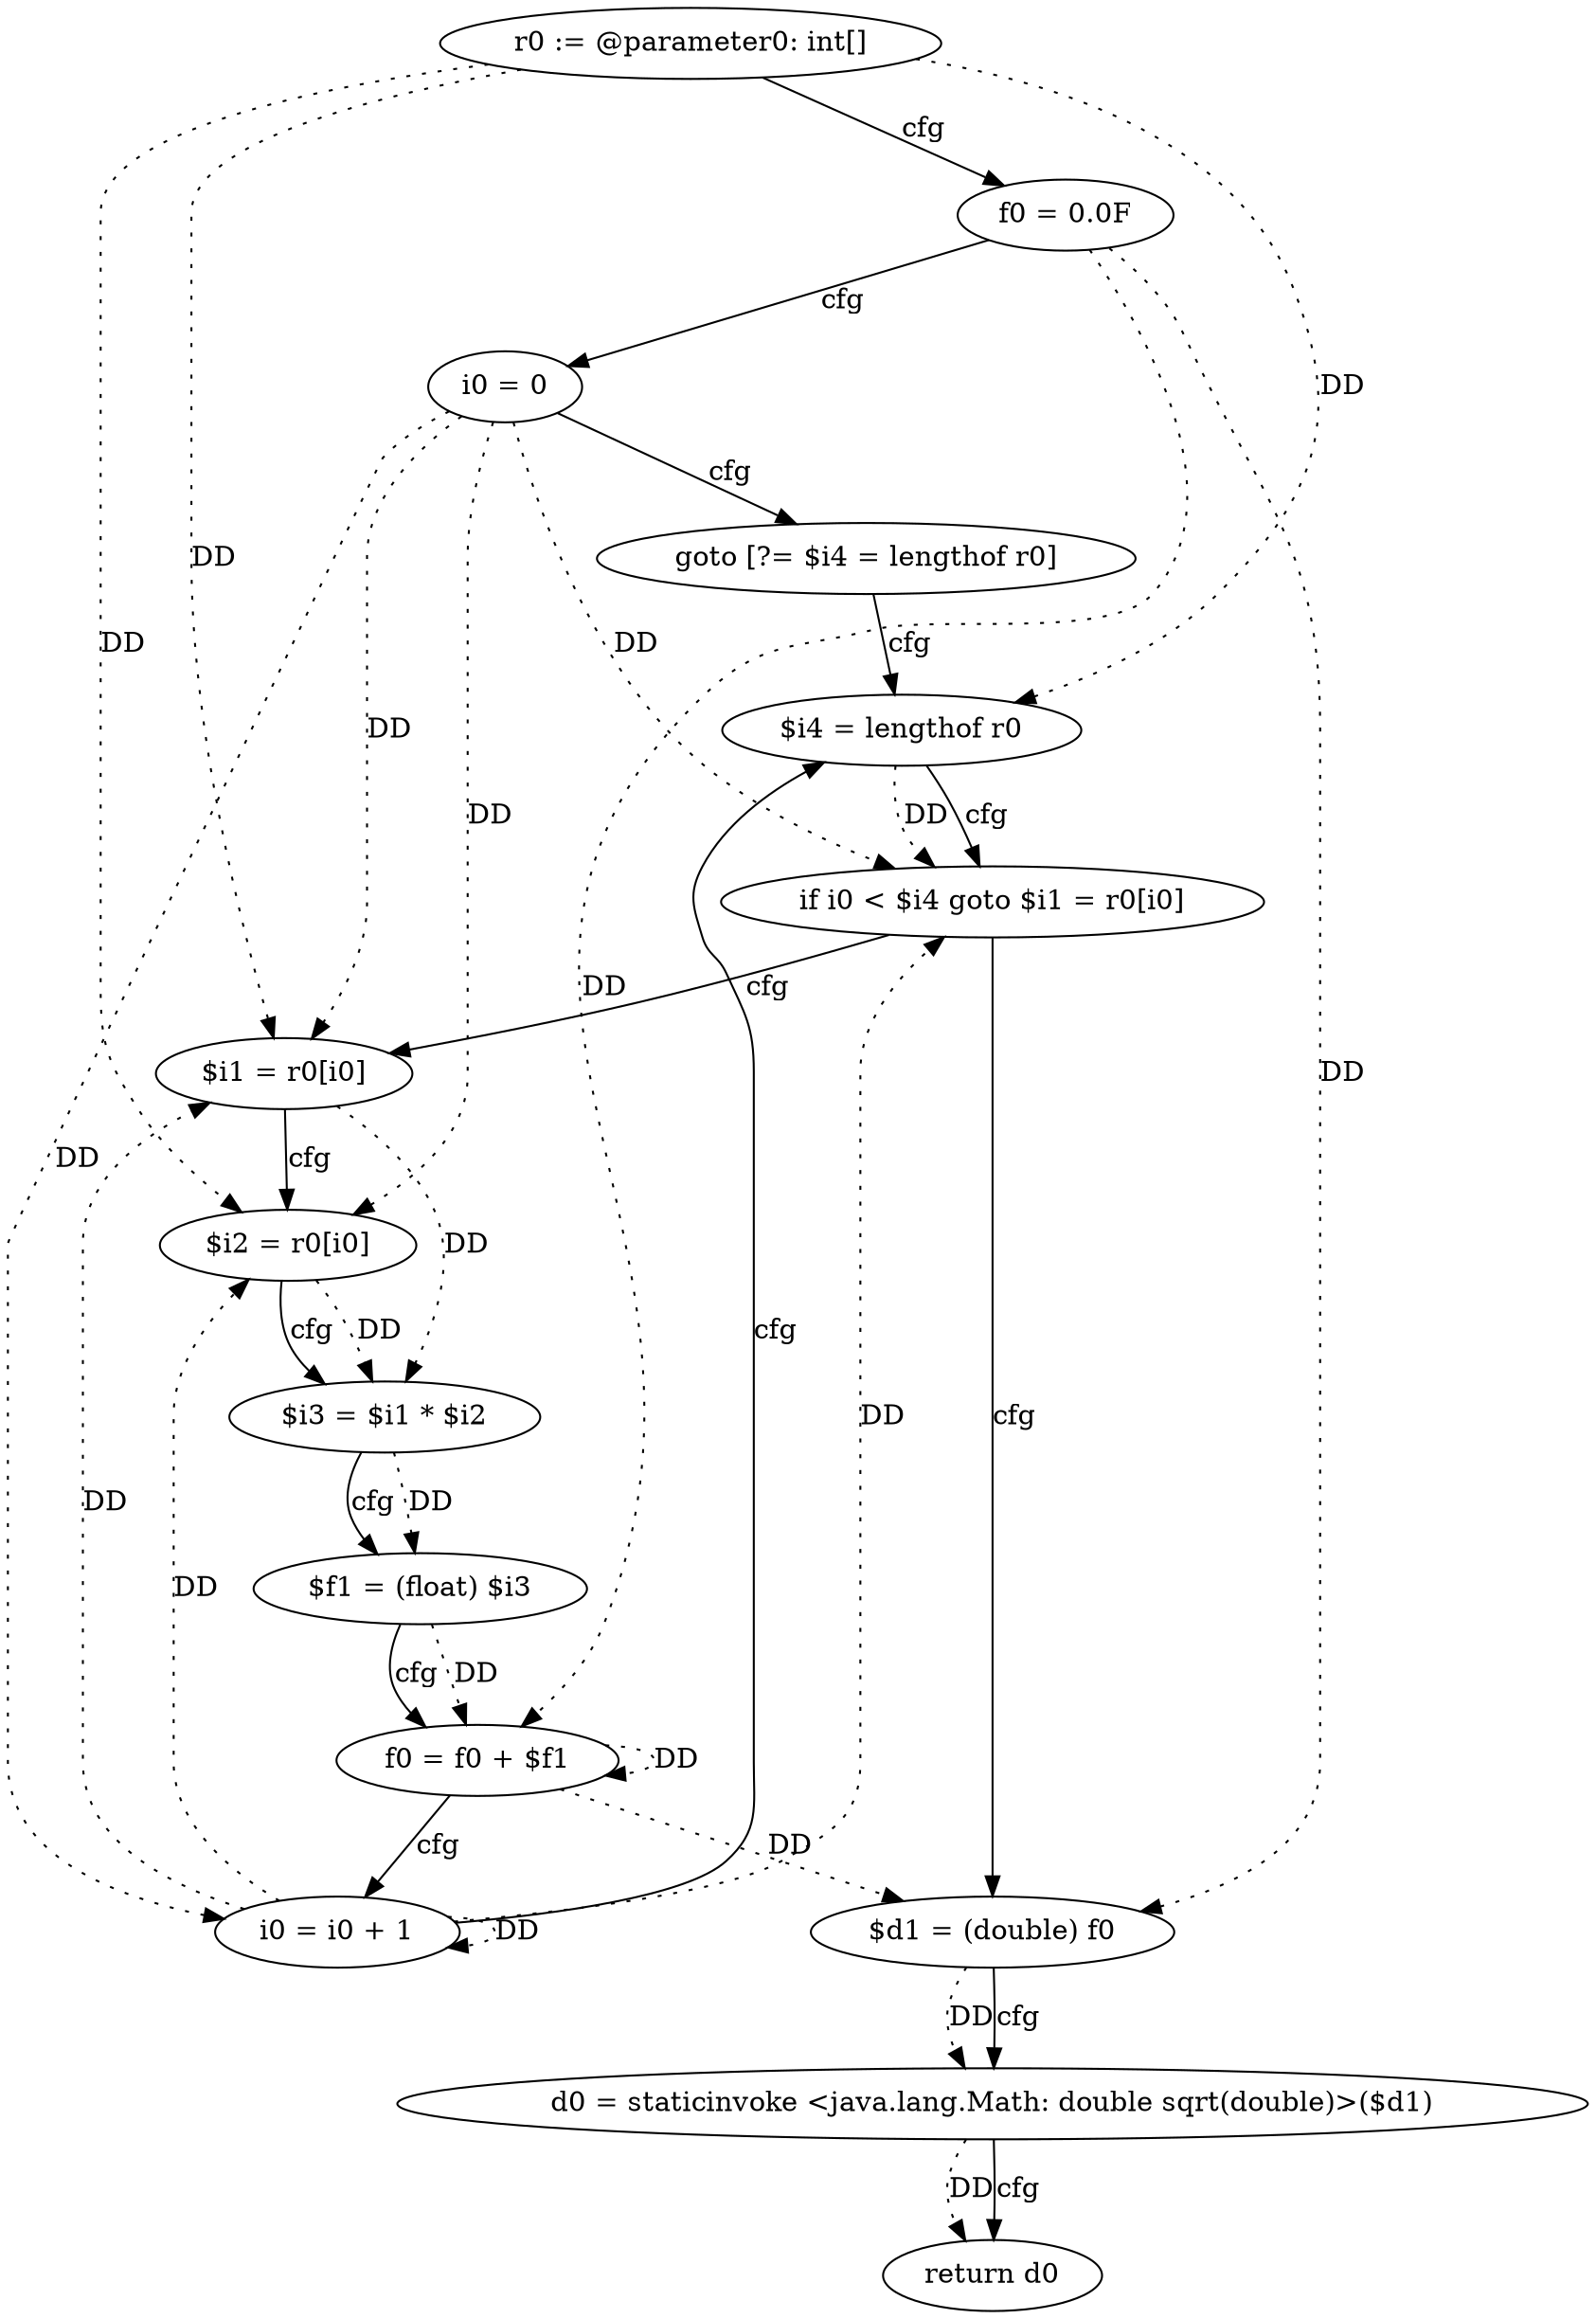digraph "find_magnitude" {
    "0" [label="r0 := @parameter0: int[]",];
    "1" [label="f0 = 0.0F",];
    "2" [label="i0 = 0",];
    "3" [label="goto [?= $i4 = lengthof r0]",];
    "4" [label="$i1 = r0[i0]",];
    "5" [label="$i2 = r0[i0]",];
    "6" [label="$i3 = $i1 * $i2",];
    "7" [label="$f1 = (float) $i3",];
    "8" [label="f0 = f0 + $f1",];
    "9" [label="i0 = i0 + 1",];
    "10" [label="$i4 = lengthof r0",];
    "11" [label="if i0 < $i4 goto $i1 = r0[i0]",];
    "12" [label="$d1 = (double) f0",];
    "13" [label="d0 = staticinvoke <java.lang.Math: double sqrt(double)>($d1)",];
    "14" [label="return d0",];
    "0"->"4" [label="DD",style=dotted,];
    "0"->"5" [label="DD",style=dotted,];
    "0"->"10" [label="DD",style=dotted,];
    "1"->"8" [label="DD",style=dotted,];
    "1"->"12" [label="DD",style=dotted,];
    "2"->"4" [label="DD",style=dotted,];
    "2"->"5" [label="DD",style=dotted,];
    "2"->"9" [label="DD",style=dotted,];
    "2"->"11" [label="DD",style=dotted,];
    "4"->"6" [label="DD",style=dotted,];
    "5"->"6" [label="DD",style=dotted,];
    "6"->"7" [label="DD",style=dotted,];
    "7"->"8" [label="DD",style=dotted,];
    "8"->"8" [label="DD",style=dotted,];
    "8"->"12" [label="DD",style=dotted,];
    "9"->"4" [label="DD",style=dotted,];
    "9"->"5" [label="DD",style=dotted,];
    "9"->"9" [label="DD",style=dotted,];
    "9"->"11" [label="DD",style=dotted,];
    "10"->"11" [label="DD",style=dotted,];
    "12"->"13" [label="DD",style=dotted,];
    "13"->"14" [label="DD",style=dotted,];
    "0"->"1" [label="cfg",];
    "1"->"2" [label="cfg",];
    "2"->"3" [label="cfg",];
    "3"->"10" [label="cfg",];
    "4"->"5" [label="cfg",];
    "5"->"6" [label="cfg",];
    "6"->"7" [label="cfg",];
    "7"->"8" [label="cfg",];
    "8"->"9" [label="cfg",];
    "9"->"10" [label="cfg",];
    "10"->"11" [label="cfg",];
    "11"->"12" [label="cfg",];
    "11"->"4" [label="cfg",];
    "12"->"13" [label="cfg",];
    "13"->"14" [label="cfg",];
}
